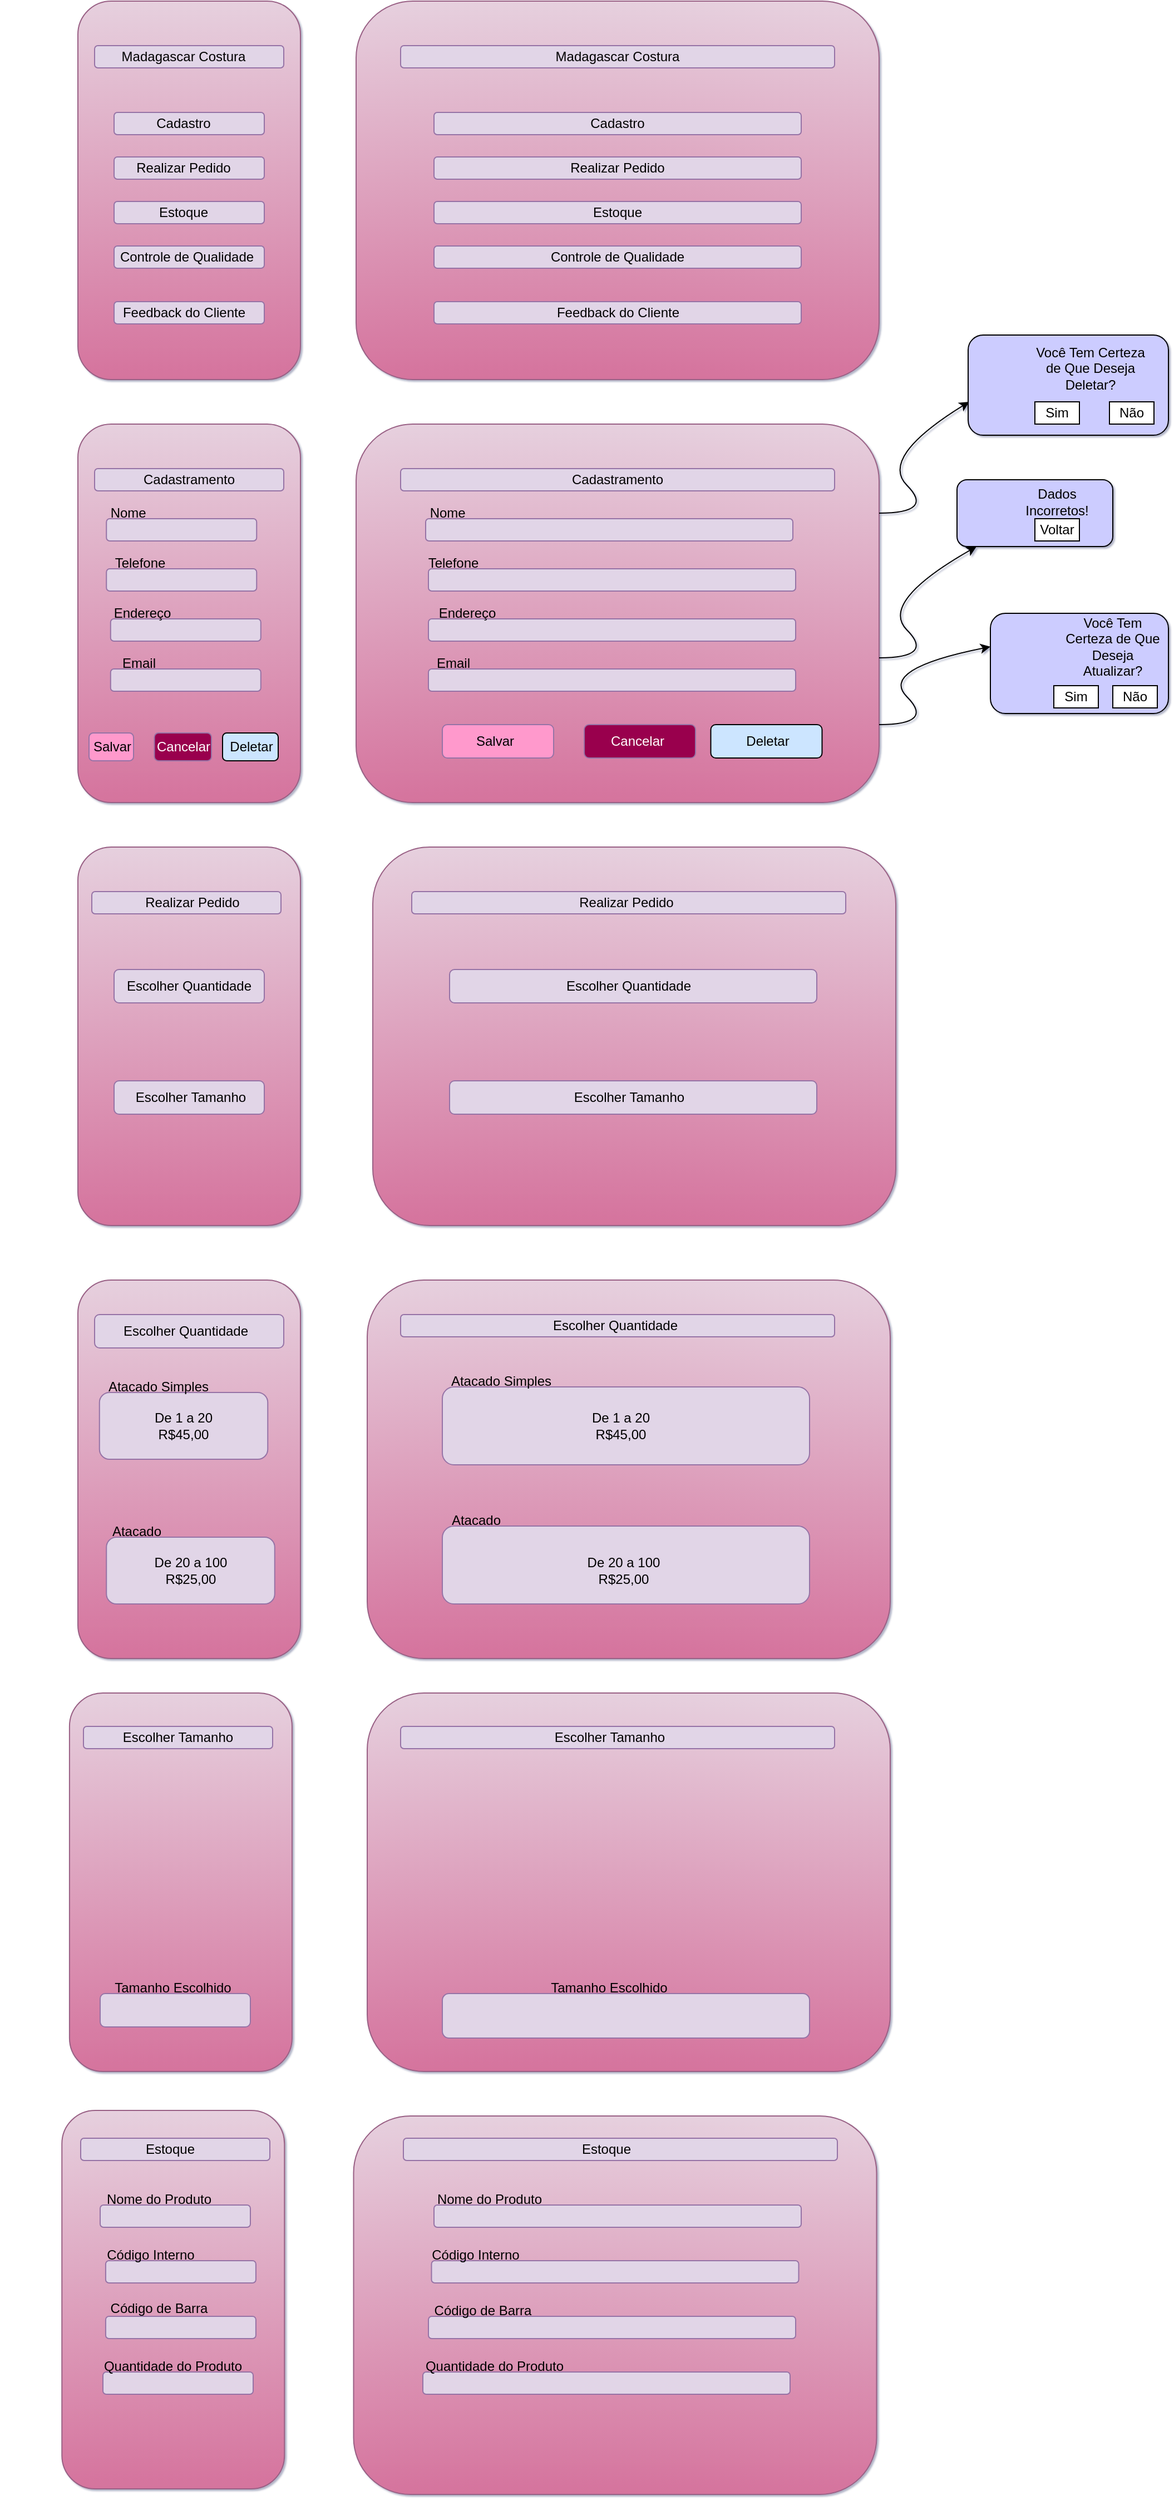 <mxfile version="24.4.13" type="device">
  <diagram name="Página-1" id="l_zszc8HatbYSyrAE0Dn">
    <mxGraphModel dx="1434" dy="782" grid="1" gridSize="10" guides="1" tooltips="1" connect="1" arrows="1" fold="1" page="1" pageScale="1" pageWidth="827" pageHeight="1169" background="none" math="0" shadow="1">
      <root>
        <mxCell id="0" />
        <mxCell id="1" parent="0" />
        <mxCell id="xjNri1klXUxe7PRWAN-7-1" value="" style="rounded=1;whiteSpace=wrap;html=1;fillColor=#e6d0de;gradientColor=#d5739d;strokeColor=#996185;" parent="1" vertex="1">
          <mxGeometry x="330" y="20" width="470" height="340" as="geometry" />
        </mxCell>
        <mxCell id="xjNri1klXUxe7PRWAN-7-2" value="" style="rounded=1;whiteSpace=wrap;html=1;fillColor=#e6d0de;gradientColor=#d5739d;strokeColor=#996185;" parent="1" vertex="1">
          <mxGeometry x="80" y="20" width="200" height="340" as="geometry" />
        </mxCell>
        <mxCell id="xjNri1klXUxe7PRWAN-7-3" value="" style="rounded=1;whiteSpace=wrap;html=1;fillColor=#e6d0de;gradientColor=#d5739d;strokeColor=#996185;" parent="1" vertex="1">
          <mxGeometry x="80" y="400" width="200" height="340" as="geometry" />
        </mxCell>
        <mxCell id="xjNri1klXUxe7PRWAN-7-4" value="" style="rounded=1;whiteSpace=wrap;html=1;fillColor=#e6d0de;gradientColor=#d5739d;strokeColor=#996185;" parent="1" vertex="1">
          <mxGeometry x="330" y="400" width="470" height="340" as="geometry" />
        </mxCell>
        <mxCell id="xjNri1klXUxe7PRWAN-7-5" value="" style="rounded=1;whiteSpace=wrap;html=1;fillColor=#e6d0de;gradientColor=#d5739d;strokeColor=#996185;" parent="1" vertex="1">
          <mxGeometry x="80" y="780" width="200" height="340" as="geometry" />
        </mxCell>
        <mxCell id="xjNri1klXUxe7PRWAN-7-6" value="" style="rounded=1;whiteSpace=wrap;html=1;fillColor=#e6d0de;gradientColor=#d5739d;strokeColor=#996185;" parent="1" vertex="1">
          <mxGeometry x="345" y="780" width="470" height="340" as="geometry" />
        </mxCell>
        <mxCell id="xjNri1klXUxe7PRWAN-7-7" value="" style="rounded=1;whiteSpace=wrap;html=1;fillColor=#e6d0de;gradientColor=#d5739d;strokeColor=#996185;" parent="1" vertex="1">
          <mxGeometry x="80" y="1169" width="200" height="340" as="geometry" />
        </mxCell>
        <mxCell id="xjNri1klXUxe7PRWAN-7-8" value="" style="rounded=1;whiteSpace=wrap;html=1;fillColor=#e6d0de;gradientColor=#d5739d;strokeColor=#996185;" parent="1" vertex="1">
          <mxGeometry x="340" y="1169" width="470" height="340" as="geometry" />
        </mxCell>
        <mxCell id="xjNri1klXUxe7PRWAN-7-19" value="" style="rounded=1;whiteSpace=wrap;html=1;fillColor=#e1d5e7;strokeColor=#9673a6;" parent="1" vertex="1">
          <mxGeometry x="95" y="60" width="170" height="20" as="geometry" />
        </mxCell>
        <mxCell id="xjNri1klXUxe7PRWAN-7-20" value="" style="rounded=1;whiteSpace=wrap;html=1;fillColor=#e1d5e7;strokeColor=#9673a6;" parent="1" vertex="1">
          <mxGeometry x="95" y="1200" width="170" height="30" as="geometry" />
        </mxCell>
        <mxCell id="xjNri1klXUxe7PRWAN-7-22" value="" style="rounded=1;whiteSpace=wrap;html=1;fillColor=#e1d5e7;strokeColor=#9673a6;" parent="1" vertex="1">
          <mxGeometry x="95" y="440" width="170" height="20" as="geometry" />
        </mxCell>
        <mxCell id="xjNri1klXUxe7PRWAN-7-23" value="" style="rounded=1;whiteSpace=wrap;html=1;fillColor=#e1d5e7;strokeColor=#9673a6;" parent="1" vertex="1">
          <mxGeometry x="370" y="60" width="390" height="20" as="geometry" />
        </mxCell>
        <mxCell id="xjNri1klXUxe7PRWAN-7-24" value="" style="rounded=1;whiteSpace=wrap;html=1;fillColor=#e1d5e7;strokeColor=#9673a6;" parent="1" vertex="1">
          <mxGeometry x="370" y="440" width="390" height="20" as="geometry" />
        </mxCell>
        <mxCell id="xjNri1klXUxe7PRWAN-7-25" value="" style="rounded=1;whiteSpace=wrap;html=1;fillColor=#e1d5e7;strokeColor=#9673a6;" parent="1" vertex="1">
          <mxGeometry x="380" y="820" width="390" height="20" as="geometry" />
        </mxCell>
        <mxCell id="xjNri1klXUxe7PRWAN-7-26" value="" style="rounded=1;whiteSpace=wrap;html=1;fillColor=#e1d5e7;strokeColor=#9673a6;" parent="1" vertex="1">
          <mxGeometry x="370" y="1200" width="390" height="20" as="geometry" />
        </mxCell>
        <mxCell id="xjNri1klXUxe7PRWAN-7-27" value="Madagascar Costura" style="text;html=1;align=center;verticalAlign=middle;whiteSpace=wrap;rounded=1;" parent="1" vertex="1">
          <mxGeometry x="95" y="55" width="160" height="30" as="geometry" />
        </mxCell>
        <mxCell id="xjNri1klXUxe7PRWAN-7-28" value="Madagascar Costura" style="text;html=1;align=center;verticalAlign=middle;whiteSpace=wrap;rounded=0;" parent="1" vertex="1">
          <mxGeometry x="485" y="55" width="160" height="30" as="geometry" />
        </mxCell>
        <mxCell id="xjNri1klXUxe7PRWAN-7-29" value="" style="rounded=1;whiteSpace=wrap;html=1;fillColor=#e1d5e7;strokeColor=#9673a6;" parent="1" vertex="1">
          <mxGeometry x="112.5" y="120" width="135" height="20" as="geometry" />
        </mxCell>
        <mxCell id="xjNri1klXUxe7PRWAN-7-30" value="" style="rounded=1;whiteSpace=wrap;html=1;fillColor=#e1d5e7;strokeColor=#9673a6;" parent="1" vertex="1">
          <mxGeometry x="112.5" y="160" width="135" height="20" as="geometry" />
        </mxCell>
        <mxCell id="xjNri1klXUxe7PRWAN-7-31" value="" style="rounded=1;whiteSpace=wrap;html=1;fillColor=#e1d5e7;strokeColor=#9673a6;" parent="1" vertex="1">
          <mxGeometry x="112.5" y="200" width="135" height="20" as="geometry" />
        </mxCell>
        <mxCell id="xjNri1klXUxe7PRWAN-7-32" value="" style="rounded=1;whiteSpace=wrap;html=1;fillColor=#e1d5e7;strokeColor=#9673a6;" parent="1" vertex="1">
          <mxGeometry x="112.5" y="240" width="135" height="20" as="geometry" />
        </mxCell>
        <mxCell id="xjNri1klXUxe7PRWAN-7-33" value="" style="rounded=1;whiteSpace=wrap;html=1;fillColor=#e1d5e7;strokeColor=#9673a6;" parent="1" vertex="1">
          <mxGeometry x="112.5" y="290" width="135" height="20" as="geometry" />
        </mxCell>
        <mxCell id="xjNri1klXUxe7PRWAN-7-34" value="" style="rounded=1;whiteSpace=wrap;html=1;fillColor=#e1d5e7;strokeColor=#9673a6;" parent="1" vertex="1">
          <mxGeometry x="400" y="120" width="330" height="20" as="geometry" />
        </mxCell>
        <mxCell id="xjNri1klXUxe7PRWAN-7-35" value="" style="rounded=1;whiteSpace=wrap;html=1;fillColor=#e1d5e7;strokeColor=#9673a6;" parent="1" vertex="1">
          <mxGeometry x="400" y="160" width="330" height="20" as="geometry" />
        </mxCell>
        <mxCell id="xjNri1klXUxe7PRWAN-7-36" value="" style="rounded=1;whiteSpace=wrap;html=1;fillColor=#e1d5e7;strokeColor=#9673a6;" parent="1" vertex="1">
          <mxGeometry x="400" y="200" width="330" height="20" as="geometry" />
        </mxCell>
        <mxCell id="xjNri1klXUxe7PRWAN-7-37" value="" style="rounded=1;whiteSpace=wrap;html=1;fillColor=#e1d5e7;strokeColor=#9673a6;" parent="1" vertex="1">
          <mxGeometry x="400" y="240" width="330" height="20" as="geometry" />
        </mxCell>
        <mxCell id="xjNri1klXUxe7PRWAN-7-38" value="" style="rounded=1;whiteSpace=wrap;html=1;fillColor=#e1d5e7;strokeColor=#9673a6;" parent="1" vertex="1">
          <mxGeometry x="400" y="290" width="330" height="20" as="geometry" />
        </mxCell>
        <mxCell id="xjNri1klXUxe7PRWAN-7-39" value="Cadastro" style="text;html=1;align=center;verticalAlign=middle;whiteSpace=wrap;rounded=0;" parent="1" vertex="1">
          <mxGeometry x="145" y="115" width="60" height="30" as="geometry" />
        </mxCell>
        <mxCell id="xjNri1klXUxe7PRWAN-7-40" value="Cadastro" style="text;html=1;align=center;verticalAlign=middle;whiteSpace=wrap;rounded=0;" parent="1" vertex="1">
          <mxGeometry x="535" y="115" width="60" height="30" as="geometry" />
        </mxCell>
        <mxCell id="xjNri1klXUxe7PRWAN-7-41" value="" style="rounded=1;whiteSpace=wrap;html=1;fillColor=#e1d5e7;strokeColor=#9673a6;" parent="1" vertex="1">
          <mxGeometry x="109.38" y="620" width="135" height="20" as="geometry" />
        </mxCell>
        <mxCell id="xjNri1klXUxe7PRWAN-7-42" value="" style="rounded=1;whiteSpace=wrap;html=1;fillColor=#e1d5e7;strokeColor=#9673a6;" parent="1" vertex="1">
          <mxGeometry x="109.38" y="575" width="135" height="20" as="geometry" />
        </mxCell>
        <mxCell id="xjNri1klXUxe7PRWAN-7-43" value="" style="rounded=1;whiteSpace=wrap;html=1;fillColor=#e1d5e7;strokeColor=#9673a6;" parent="1" vertex="1">
          <mxGeometry x="105.63" y="530" width="135" height="20" as="geometry" />
        </mxCell>
        <mxCell id="xjNri1klXUxe7PRWAN-7-44" value="" style="rounded=1;whiteSpace=wrap;html=1;fillColor=#e1d5e7;strokeColor=#9673a6;" parent="1" vertex="1">
          <mxGeometry x="105.63" y="485" width="135" height="20" as="geometry" />
        </mxCell>
        <mxCell id="xjNri1klXUxe7PRWAN-7-45" value="" style="rounded=1;whiteSpace=wrap;html=1;fillColor=#e1d5e7;strokeColor=#9673a6;" parent="1" vertex="1">
          <mxGeometry x="395" y="620" width="330" height="20" as="geometry" />
        </mxCell>
        <mxCell id="xjNri1klXUxe7PRWAN-7-46" value="" style="rounded=1;whiteSpace=wrap;html=1;fillColor=#e1d5e7;strokeColor=#9673a6;" parent="1" vertex="1">
          <mxGeometry x="395" y="575" width="330" height="20" as="geometry" />
        </mxCell>
        <mxCell id="xjNri1klXUxe7PRWAN-7-47" value="" style="rounded=1;whiteSpace=wrap;html=1;fillColor=#e1d5e7;strokeColor=#9673a6;" parent="1" vertex="1">
          <mxGeometry x="395" y="530" width="330" height="20" as="geometry" />
        </mxCell>
        <mxCell id="xjNri1klXUxe7PRWAN-7-48" value="" style="rounded=1;whiteSpace=wrap;html=1;fillColor=#e1d5e7;strokeColor=#9673a6;" parent="1" vertex="1">
          <mxGeometry x="392.5" y="485" width="330" height="20" as="geometry" />
        </mxCell>
        <mxCell id="xjNri1klXUxe7PRWAN-7-49" value="Realizar Pedido" style="text;html=1;align=center;verticalAlign=middle;whiteSpace=wrap;rounded=0;" parent="1" vertex="1">
          <mxGeometry x="125" y="155" width="100" height="30" as="geometry" />
        </mxCell>
        <mxCell id="xjNri1klXUxe7PRWAN-7-50" value="Realizar Pedido" style="text;html=1;align=center;verticalAlign=middle;whiteSpace=wrap;rounded=0;" parent="1" vertex="1">
          <mxGeometry x="515" y="155" width="100" height="30" as="geometry" />
        </mxCell>
        <mxCell id="xjNri1klXUxe7PRWAN-7-51" value="Estoque" style="text;html=1;align=center;verticalAlign=middle;whiteSpace=wrap;rounded=0;" parent="1" vertex="1">
          <mxGeometry x="145" y="195" width="60" height="30" as="geometry" />
        </mxCell>
        <mxCell id="xjNri1klXUxe7PRWAN-7-52" value="Estoque" style="text;html=1;align=center;verticalAlign=middle;whiteSpace=wrap;rounded=0;" parent="1" vertex="1">
          <mxGeometry x="535" y="195" width="60" height="30" as="geometry" />
        </mxCell>
        <mxCell id="xjNri1klXUxe7PRWAN-7-53" value="Controle de Qualidade" style="text;html=1;align=center;verticalAlign=middle;whiteSpace=wrap;rounded=0;" parent="1" vertex="1">
          <mxGeometry x="107.5" y="235" width="140" height="30" as="geometry" />
        </mxCell>
        <mxCell id="xjNri1klXUxe7PRWAN-7-54" value="Controle de Qualidade" style="text;html=1;align=center;verticalAlign=middle;whiteSpace=wrap;rounded=0;" parent="1" vertex="1">
          <mxGeometry x="495" y="235" width="140" height="30" as="geometry" />
        </mxCell>
        <mxCell id="xjNri1klXUxe7PRWAN-7-55" value="Feedback do Cliente" style="text;html=1;align=center;verticalAlign=middle;whiteSpace=wrap;rounded=0;" parent="1" vertex="1">
          <mxGeometry x="102.5" y="285" width="145" height="30" as="geometry" />
        </mxCell>
        <mxCell id="xjNri1klXUxe7PRWAN-7-56" value="Feedback do Cliente" style="text;html=1;align=center;verticalAlign=middle;whiteSpace=wrap;rounded=0;" parent="1" vertex="1">
          <mxGeometry x="492.5" y="285" width="145" height="30" as="geometry" />
        </mxCell>
        <mxCell id="xjNri1klXUxe7PRWAN-7-57" value="Cadastramento" style="text;html=1;align=center;verticalAlign=middle;whiteSpace=wrap;rounded=0;" parent="1" vertex="1">
          <mxGeometry x="150" y="435" width="60" height="30" as="geometry" />
        </mxCell>
        <mxCell id="xjNri1klXUxe7PRWAN-7-58" value="Cadastramento" style="text;html=1;align=center;verticalAlign=middle;whiteSpace=wrap;rounded=0;" parent="1" vertex="1">
          <mxGeometry x="535" y="435" width="60" height="30" as="geometry" />
        </mxCell>
        <mxCell id="xjNri1klXUxe7PRWAN-7-59" value="Nome&amp;nbsp;" style="text;html=1;align=center;verticalAlign=middle;whiteSpace=wrap;rounded=0;" parent="1" vertex="1">
          <mxGeometry x="10" y="460" width="234.38" height="40" as="geometry" />
        </mxCell>
        <mxCell id="xjNri1klXUxe7PRWAN-7-61" value="Telefone" style="text;html=1;align=center;verticalAlign=middle;whiteSpace=wrap;rounded=0;" parent="1" vertex="1">
          <mxGeometry x="105.63" y="510" width="60" height="30" as="geometry" />
        </mxCell>
        <mxCell id="xjNri1klXUxe7PRWAN-7-62" value="Telefone" style="text;html=1;align=center;verticalAlign=middle;whiteSpace=wrap;rounded=0;" parent="1" vertex="1">
          <mxGeometry x="380" y="510" width="75" height="30" as="geometry" />
        </mxCell>
        <mxCell id="xjNri1klXUxe7PRWAN-7-63" value="Endereço" style="text;html=1;align=center;verticalAlign=middle;whiteSpace=wrap;rounded=0;" parent="1" vertex="1">
          <mxGeometry x="107.5" y="550" width="60" height="40" as="geometry" />
        </mxCell>
        <mxCell id="xjNri1klXUxe7PRWAN-7-64" value="Endereço" style="text;html=1;align=center;verticalAlign=middle;whiteSpace=wrap;rounded=0;" parent="1" vertex="1">
          <mxGeometry x="400" y="555" width="60" height="30" as="geometry" />
        </mxCell>
        <mxCell id="xjNri1klXUxe7PRWAN-7-66" value="Email" style="text;html=1;align=center;verticalAlign=middle;whiteSpace=wrap;rounded=0;" parent="1" vertex="1">
          <mxGeometry x="105" y="600" width="60" height="30" as="geometry" />
        </mxCell>
        <mxCell id="xjNri1klXUxe7PRWAN-7-67" value="Email" style="text;html=1;align=center;verticalAlign=middle;whiteSpace=wrap;rounded=0;" parent="1" vertex="1">
          <mxGeometry x="380" y="600" width="75" height="30" as="geometry" />
        </mxCell>
        <mxCell id="xjNri1klXUxe7PRWAN-7-68" value="" style="rounded=1;whiteSpace=wrap;html=1;fillColor=#e1d5e7;strokeColor=#9673a6;" parent="1" vertex="1">
          <mxGeometry x="112.5" y="890" width="135" height="30" as="geometry" />
        </mxCell>
        <mxCell id="xjNri1klXUxe7PRWAN-7-72" value="Realizar Pedido" style="text;html=1;align=center;verticalAlign=middle;whiteSpace=wrap;rounded=0;" parent="1" vertex="1">
          <mxGeometry x="517.5" y="815" width="110" height="30" as="geometry" />
        </mxCell>
        <mxCell id="xjNri1klXUxe7PRWAN-7-75" value="" style="rounded=1;whiteSpace=wrap;html=1;fillColor=#e1d5e7;strokeColor=#9673a6;" parent="1" vertex="1">
          <mxGeometry x="414" y="890" width="330" height="30" as="geometry" />
        </mxCell>
        <mxCell id="xjNri1klXUxe7PRWAN-7-77" value="Escolher Quantidade" style="text;html=1;align=center;verticalAlign=middle;whiteSpace=wrap;rounded=0;" parent="1" vertex="1">
          <mxGeometry x="455" y="890" width="240" height="30" as="geometry" />
        </mxCell>
        <mxCell id="xjNri1klXUxe7PRWAN-7-89" value="" style="rounded=1;whiteSpace=wrap;html=1;fillColor=#e1d5e7;strokeColor=#9673a6;" parent="1" vertex="1">
          <mxGeometry x="414" y="990" width="330" height="30" as="geometry" />
        </mxCell>
        <mxCell id="xjNri1klXUxe7PRWAN-7-92" value="Escolher Tamanho" style="text;html=1;align=center;verticalAlign=middle;whiteSpace=wrap;rounded=0;" parent="1" vertex="1">
          <mxGeometry x="497.51" y="990" width="155" height="30" as="geometry" />
        </mxCell>
        <mxCell id="xjNri1klXUxe7PRWAN-7-95" value="" style="rounded=1;whiteSpace=wrap;html=1;fillColor=#e1d5e7;strokeColor=#9673a6;" parent="1" vertex="1">
          <mxGeometry x="112.5" y="990" width="135" height="30" as="geometry" />
        </mxCell>
        <mxCell id="xjNri1klXUxe7PRWAN-7-98" value="Escolher Quantidade" style="text;html=1;align=center;verticalAlign=middle;whiteSpace=wrap;rounded=0;" parent="1" vertex="1">
          <mxGeometry x="60" y="890" width="240" height="30" as="geometry" />
        </mxCell>
        <mxCell id="xjNri1klXUxe7PRWAN-7-99" value="Escolher Tamanho" style="text;html=1;align=center;verticalAlign=middle;whiteSpace=wrap;rounded=0;" parent="1" vertex="1">
          <mxGeometry x="103.76" y="990" width="155" height="30" as="geometry" />
        </mxCell>
        <mxCell id="Hsspup0y17V4EWOW-311-7" value="" style="rounded=1;whiteSpace=wrap;html=1;fillColor=#e1d5e7;strokeColor=#9673a6;" parent="1" vertex="1">
          <mxGeometry x="99.38" y="1270" width="151.25" height="60" as="geometry" />
        </mxCell>
        <mxCell id="jxY70ayWJjnaJX3V_QoL-1" value="Escolher Quantidade" style="text;html=1;align=center;verticalAlign=middle;whiteSpace=wrap;rounded=0;" parent="1" vertex="1">
          <mxGeometry x="98.13" y="1200" width="157.5" height="30" as="geometry" />
        </mxCell>
        <mxCell id="jxY70ayWJjnaJX3V_QoL-2" value="Escolher Quantidade" style="text;html=1;align=center;verticalAlign=middle;whiteSpace=wrap;rounded=0;" parent="1" vertex="1">
          <mxGeometry x="484" y="1195" width="157.5" height="30" as="geometry" />
        </mxCell>
        <mxCell id="jxY70ayWJjnaJX3V_QoL-3" value="" style="rounded=1;whiteSpace=wrap;html=1;fillColor=#e1d5e7;strokeColor=#9673a6;" parent="1" vertex="1">
          <mxGeometry x="105.63" y="1400" width="151.25" height="60" as="geometry" />
        </mxCell>
        <mxCell id="jxY70ayWJjnaJX3V_QoL-4" value="Atacado Simples" style="text;html=1;align=center;verticalAlign=middle;whiteSpace=wrap;rounded=0;" parent="1" vertex="1">
          <mxGeometry x="95" y="1250" width="115" height="30" as="geometry" />
        </mxCell>
        <mxCell id="jxY70ayWJjnaJX3V_QoL-5" value="Atacado" style="text;html=1;align=center;verticalAlign=middle;whiteSpace=wrap;rounded=0;" parent="1" vertex="1">
          <mxGeometry x="102.5" y="1380" width="60" height="30" as="geometry" />
        </mxCell>
        <mxCell id="jxY70ayWJjnaJX3V_QoL-6" value="" style="rounded=1;whiteSpace=wrap;html=1;fillColor=#e1d5e7;strokeColor=#9673a6;" parent="1" vertex="1">
          <mxGeometry x="407.5" y="1265" width="330" height="70" as="geometry" />
        </mxCell>
        <mxCell id="jxY70ayWJjnaJX3V_QoL-9" value="De 1 a 20&lt;div&gt;R$45,00&lt;/div&gt;" style="text;html=1;align=center;verticalAlign=middle;whiteSpace=wrap;rounded=0;" parent="1" vertex="1">
          <mxGeometry x="145.01" y="1280" width="60" height="40" as="geometry" />
        </mxCell>
        <mxCell id="jxY70ayWJjnaJX3V_QoL-11" value="De 20 a 100&lt;div&gt;R$2&lt;span style=&quot;color: rgba(0, 0, 0, 0); font-family: monospace; font-size: 0px; text-align: start; text-wrap: nowrap; background-color: initial;&quot;&gt;%3CmxGraphModel%3E%3Croot%3E%3CmxCell%20id%3D%220%22%2F%3E%3CmxCell%20id%3D%221%22%20parent%3D%220%22%2F%3E%3CmxCell%20id%3D%222%22%20value%3D%22De%201%20a%2020%26lt%3Bdiv%26gt%3BR%2445%2C00%26lt%3B%2Fdiv%26gt%3B%22%20style%3D%22text%3Bhtml%3D1%3Balign%3Dcenter%3BverticalAlign%3Dmiddle%3BwhiteSpace%3Dwrap%3Brounded%3D0%3B%22%20vertex%3D%221%22%20parent%3D%221%22%3E%3CmxGeometry%20x%3D%22146.25%22%20y%3D%222400%22%20width%3D%2260%22%20height%3D%2240%22%20as%3D%22geometry%22%2F%3E%3C%2FmxCell%3E%3C%2Froot%3E%3C%2FmxGraphModel%3E&lt;/span&gt;&lt;span style=&quot;color: rgba(0, 0, 0, 0); font-family: monospace; font-size: 0px; text-align: start; text-wrap: nowrap; background-color: initial;&quot;&gt;%3CmxGraphModel%3E%3Croot%3E%3CmxCell%20id%3D%220%22%2F%3E%3CmxCell%20id%3D%221%22%20parent%3D%220%22%2F%3E%3CmxCell%20id%3D%222%22%20value%3D%22De%201%20a%2020%26lt%3Bdiv%26gt%3BR%2445%2C00%26lt%3B%2Fdiv%26gt%3B%22%20style%3D%22text%3Bhtml%3D1%3Balign%3Dcenter%3BverticalAlign%3Dmiddle%3BwhiteSpace%3Dwrap%3Brounded%3D0%3B%22%20vertex%3D%221%22%20parent%3D%221%22%3E%3CmxGeometry%20x%3D%22146.25%22%20y%3D%222400%22%20width%3D%2260%22%20height%3D%2240%22%20as%3D%22geometry%22%2F%3E%3C%2FmxCell%3E%3C%2Froot%3E%3C%2FmxGraphModel%3E&lt;/span&gt;&lt;span style=&quot;background-color: initial;&quot;&gt;5,00&lt;/span&gt;&lt;span style=&quot;color: rgba(0, 0, 0, 0); font-family: monospace; font-size: 0px; text-align: start; text-wrap: nowrap; background-color: initial;&quot;&gt;%3CmxGraphModel%3E%3Croot%3E%3CmxCell%20id%3D%220%22%2F%3E%3CmxCell%20id%3D%221%22%20parent%3D%220%22%2F%3E%3CmxCell%20id%3D%222%22%20value%3D%22De%201%20a%2020%26lt%3Bdiv%26gt%3BR%2445%2C00%26lt%3B%2Fdiv%26gt%3B%22%20style%3D%22text%3Bhtml%3D1%3Balign%3Dcenter%3BverticalAlign%3Dmiddle%3BwhiteSpace%3Dwrap%3Brounded%3D0%3B%22%20vertex%3D%221%22%20parent%3D%221%22%3E%3CmxGeometry%20x%3D%22146.25%22%20y%3D%222400%22%20width%3D%2260%22%20height%3D%2240%22%20as%3D%22geometry%22%2F%3E%3C%2FmxCell%3E%3C%2Froot%3E%3C%2FmxGraphModel%3E&lt;/span&gt;&lt;/div&gt;" style="text;html=1;align=center;verticalAlign=middle;whiteSpace=wrap;rounded=0;" parent="1" vertex="1">
          <mxGeometry x="138.76" y="1410" width="85" height="40" as="geometry" />
        </mxCell>
        <mxCell id="jxY70ayWJjnaJX3V_QoL-15" value="" style="rounded=1;whiteSpace=wrap;html=1;fillColor=#e1d5e7;strokeColor=#9673a6;" parent="1" vertex="1">
          <mxGeometry x="407.5" y="1390" width="330" height="70" as="geometry" />
        </mxCell>
        <mxCell id="jxY70ayWJjnaJX3V_QoL-17" value="Atacado" style="text;html=1;align=center;verticalAlign=middle;whiteSpace=wrap;rounded=0;" parent="1" vertex="1">
          <mxGeometry x="407.5" y="1370" width="60" height="30" as="geometry" />
        </mxCell>
        <mxCell id="jxY70ayWJjnaJX3V_QoL-18" value="De 1 a 20&lt;div&gt;R$45,00&lt;/div&gt;" style="text;html=1;align=center;verticalAlign=middle;whiteSpace=wrap;rounded=0;" parent="1" vertex="1">
          <mxGeometry x="537.5" y="1280" width="60" height="40" as="geometry" />
        </mxCell>
        <mxCell id="jxY70ayWJjnaJX3V_QoL-19" value="De 20 a 100&lt;div&gt;R$2&lt;span style=&quot;color: rgba(0, 0, 0, 0); font-family: monospace; font-size: 0px; text-align: start; text-wrap: nowrap; background-color: initial;&quot;&gt;%3CmxGraphModel%3E%3Croot%3E%3CmxCell%20id%3D%220%22%2F%3E%3CmxCell%20id%3D%221%22%20parent%3D%220%22%2F%3E%3CmxCell%20id%3D%222%22%20value%3D%22De%201%20a%2020%26lt%3Bdiv%26gt%3BR%2445%2C00%26lt%3B%2Fdiv%26gt%3B%22%20style%3D%22text%3Bhtml%3D1%3Balign%3Dcenter%3BverticalAlign%3Dmiddle%3BwhiteSpace%3Dwrap%3Brounded%3D0%3B%22%20vertex%3D%221%22%20parent%3D%221%22%3E%3CmxGeometry%20x%3D%22146.25%22%20y%3D%222400%22%20width%3D%2260%22%20height%3D%2240%22%20as%3D%22geometry%22%2F%3E%3C%2FmxCell%3E%3C%2Froot%3E%3C%2FmxGraphModel%3E&lt;/span&gt;&lt;span style=&quot;color: rgba(0, 0, 0, 0); font-family: monospace; font-size: 0px; text-align: start; text-wrap: nowrap; background-color: initial;&quot;&gt;%3CmxGraphModel%3E%3Croot%3E%3CmxCell%20id%3D%220%22%2F%3E%3CmxCell%20id%3D%221%22%20parent%3D%220%22%2F%3E%3CmxCell%20id%3D%222%22%20value%3D%22De%201%20a%2020%26lt%3Bdiv%26gt%3BR%2445%2C00%26lt%3B%2Fdiv%26gt%3B%22%20style%3D%22text%3Bhtml%3D1%3Balign%3Dcenter%3BverticalAlign%3Dmiddle%3BwhiteSpace%3Dwrap%3Brounded%3D0%3B%22%20vertex%3D%221%22%20parent%3D%221%22%3E%3CmxGeometry%20x%3D%22146.25%22%20y%3D%222400%22%20width%3D%2260%22%20height%3D%2240%22%20as%3D%22geometry%22%2F%3E%3C%2FmxCell%3E%3C%2Froot%3E%3C%2FmxGraphModel%3E&lt;/span&gt;&lt;span style=&quot;background-color: initial;&quot;&gt;5,00&lt;/span&gt;&lt;span style=&quot;color: rgba(0, 0, 0, 0); font-family: monospace; font-size: 0px; text-align: start; text-wrap: nowrap; background-color: initial;&quot;&gt;%3CmxGraphModel%3E%3Croot%3E%3CmxCell%20id%3D%220%22%2F%3E%3CmxCell%20id%3D%221%22%20parent%3D%220%22%2F%3E%3CmxCell%20id%3D%222%22%20value%3D%22De%201%20a%2020%26lt%3Bdiv%26gt%3BR%2445%2C00%26lt%3B%2Fdiv%26gt%3B%22%20style%3D%22text%3Bhtml%3D1%3Balign%3Dcenter%3BverticalAlign%3Dmiddle%3BwhiteSpace%3Dwrap%3Brounded%3D0%3B%22%20vertex%3D%221%22%20parent%3D%221%22%3E%3CmxGeometry%20x%3D%22146.25%22%20y%3D%222400%22%20width%3D%2260%22%20height%3D%2240%22%20as%3D%22geometry%22%2F%3E%3C%2FmxCell%3E%3C%2Froot%3E%3C%2FmxGraphModel%3E&lt;/span&gt;&lt;/div&gt;" style="text;html=1;align=center;verticalAlign=middle;whiteSpace=wrap;rounded=0;" parent="1" vertex="1">
          <mxGeometry x="527.5" y="1410" width="85" height="40" as="geometry" />
        </mxCell>
        <mxCell id="jxY70ayWJjnaJX3V_QoL-20" value="" style="rounded=1;whiteSpace=wrap;html=1;fillColor=#e6d0de;gradientColor=#d5739d;strokeColor=#996185;" parent="1" vertex="1">
          <mxGeometry x="72.45" y="1540" width="200" height="340" as="geometry" />
        </mxCell>
        <mxCell id="jxY70ayWJjnaJX3V_QoL-21" value="" style="rounded=1;whiteSpace=wrap;html=1;fillColor=#e6d0de;gradientColor=#d5739d;strokeColor=#996185;" parent="1" vertex="1">
          <mxGeometry x="340" y="1540" width="470" height="340" as="geometry" />
        </mxCell>
        <mxCell id="jxY70ayWJjnaJX3V_QoL-22" value="" style="rounded=1;whiteSpace=wrap;html=1;fillColor=#e1d5e7;strokeColor=#9673a6;" parent="1" vertex="1">
          <mxGeometry x="370" y="1570" width="390" height="20" as="geometry" />
        </mxCell>
        <mxCell id="jxY70ayWJjnaJX3V_QoL-24" value="" style="rounded=1;whiteSpace=wrap;html=1;fillColor=#e1d5e7;strokeColor=#9673a6;" parent="1" vertex="1">
          <mxGeometry x="85" y="1570" width="170" height="20" as="geometry" />
        </mxCell>
        <mxCell id="jxY70ayWJjnaJX3V_QoL-29" value="Escolher Tamanho" style="text;html=1;align=center;verticalAlign=middle;whiteSpace=wrap;rounded=0;" parent="1" vertex="1">
          <mxGeometry x="105" y="1565" width="130" height="30" as="geometry" />
        </mxCell>
        <mxCell id="jxY70ayWJjnaJX3V_QoL-30" value="Escolher Tamanho" style="text;html=1;align=center;verticalAlign=middle;whiteSpace=wrap;rounded=0;" parent="1" vertex="1">
          <mxGeometry x="492.5" y="1565" width="130" height="30" as="geometry" />
        </mxCell>
        <mxCell id="jxY70ayWJjnaJX3V_QoL-31" value="" style="rounded=1;whiteSpace=wrap;html=1;fillColor=#e1d5e7;strokeColor=#9673a6;" parent="1" vertex="1">
          <mxGeometry x="100" y="1810" width="135" height="30" as="geometry" />
        </mxCell>
        <mxCell id="jxY70ayWJjnaJX3V_QoL-32" value="" style="rounded=1;whiteSpace=wrap;html=1;fillColor=#e1d5e7;strokeColor=#9673a6;" parent="1" vertex="1">
          <mxGeometry x="407.5" y="1810" width="330" height="40" as="geometry" />
        </mxCell>
        <mxCell id="jxY70ayWJjnaJX3V_QoL-34" value="Nome&amp;nbsp;" style="text;html=1;align=center;verticalAlign=middle;whiteSpace=wrap;rounded=0;" parent="1" vertex="1">
          <mxGeometry x="300" y="465" width="227.5" height="30" as="geometry" />
        </mxCell>
        <mxCell id="jxY70ayWJjnaJX3V_QoL-39" value="Atacado Simples" style="text;html=1;align=center;verticalAlign=middle;whiteSpace=wrap;rounded=0;" parent="1" vertex="1">
          <mxGeometry x="402.5" y="1240" width="115" height="40" as="geometry" />
        </mxCell>
        <mxCell id="jxY70ayWJjnaJX3V_QoL-40" value="Tamanho Escolhido" style="text;html=1;align=center;verticalAlign=middle;whiteSpace=wrap;rounded=0;" parent="1" vertex="1">
          <mxGeometry x="74.38" y="1790" width="182.5" height="30" as="geometry" />
        </mxCell>
        <mxCell id="jxY70ayWJjnaJX3V_QoL-41" value="Tamanho Escolhido" style="text;html=1;align=center;verticalAlign=middle;whiteSpace=wrap;rounded=0;" parent="1" vertex="1">
          <mxGeometry x="466.24" y="1790" width="182.5" height="30" as="geometry" />
        </mxCell>
        <mxCell id="jxY70ayWJjnaJX3V_QoL-42" value="" style="shape=image;verticalLabelPosition=bottom;labelBackgroundColor=default;verticalAlign=top;aspect=fixed;imageAspect=0;image=https://i.pinimg.com/736x/e4/7c/d9/e47cd9bd39bd21a233b2aabe55b942eb.jpg;" parent="1" vertex="1">
          <mxGeometry x="408.63" y="1612.13" width="317.75" height="177.87" as="geometry" />
        </mxCell>
        <mxCell id="jxY70ayWJjnaJX3V_QoL-43" value="" style="shape=image;verticalLabelPosition=bottom;labelBackgroundColor=default;verticalAlign=top;aspect=fixed;imageAspect=0;image=https://i.pinimg.com/736x/e4/7c/d9/e47cd9bd39bd21a233b2aabe55b942eb.jpg;" parent="1" vertex="1">
          <mxGeometry x="80" y="1640" width="184.9" height="103.5" as="geometry" />
        </mxCell>
        <mxCell id="jxY70ayWJjnaJX3V_QoL-44" value="" style="rounded=1;whiteSpace=wrap;html=1;fillColor=#e6d0de;gradientColor=#d5739d;strokeColor=#996185;" parent="1" vertex="1">
          <mxGeometry x="65.63" y="1915" width="200" height="340" as="geometry" />
        </mxCell>
        <mxCell id="jxY70ayWJjnaJX3V_QoL-45" value="" style="rounded=1;whiteSpace=wrap;html=1;fillColor=#e6d0de;gradientColor=#d5739d;strokeColor=#996185;" parent="1" vertex="1">
          <mxGeometry x="327.75" y="1920" width="470" height="340" as="geometry" />
        </mxCell>
        <mxCell id="jxY70ayWJjnaJX3V_QoL-46" value="" style="rounded=1;whiteSpace=wrap;html=1;fillColor=#e1d5e7;strokeColor=#9673a6;" parent="1" vertex="1">
          <mxGeometry x="372.5" y="1940" width="390" height="20" as="geometry" />
        </mxCell>
        <mxCell id="jxY70ayWJjnaJX3V_QoL-47" value="" style="rounded=1;whiteSpace=wrap;html=1;fillColor=#e1d5e7;strokeColor=#9673a6;" parent="1" vertex="1">
          <mxGeometry x="92.5" y="820" width="170" height="20" as="geometry" />
        </mxCell>
        <mxCell id="jxY70ayWJjnaJX3V_QoL-48" value="" style="rounded=1;whiteSpace=wrap;html=1;fillColor=#e1d5e7;strokeColor=#9673a6;" parent="1" vertex="1">
          <mxGeometry x="82.5" y="1940" width="170" height="20" as="geometry" />
        </mxCell>
        <mxCell id="jxY70ayWJjnaJX3V_QoL-50" value="Realizar Pedido" style="text;html=1;align=center;verticalAlign=middle;whiteSpace=wrap;rounded=0;" parent="1" vertex="1">
          <mxGeometry x="127.5" y="815" width="110" height="30" as="geometry" />
        </mxCell>
        <mxCell id="jxY70ayWJjnaJX3V_QoL-51" value="Estoque" style="text;html=1;align=center;verticalAlign=middle;whiteSpace=wrap;rounded=0;" parent="1" vertex="1">
          <mxGeometry x="132.5" y="1935" width="60" height="30" as="geometry" />
        </mxCell>
        <mxCell id="jxY70ayWJjnaJX3V_QoL-52" value="Estoque" style="text;html=1;align=center;verticalAlign=middle;whiteSpace=wrap;rounded=0;" parent="1" vertex="1">
          <mxGeometry x="525" y="1935" width="60" height="30" as="geometry" />
        </mxCell>
        <mxCell id="jxY70ayWJjnaJX3V_QoL-53" value="" style="rounded=1;whiteSpace=wrap;html=1;fillColor=#e1d5e7;strokeColor=#9673a6;" parent="1" vertex="1">
          <mxGeometry x="400" y="2000" width="330" height="20" as="geometry" />
        </mxCell>
        <mxCell id="jxY70ayWJjnaJX3V_QoL-54" value="" style="rounded=1;whiteSpace=wrap;html=1;fillColor=#e1d5e7;strokeColor=#9673a6;" parent="1" vertex="1">
          <mxGeometry x="100" y="2000" width="135" height="20" as="geometry" />
        </mxCell>
        <mxCell id="jxY70ayWJjnaJX3V_QoL-55" value="" style="rounded=1;whiteSpace=wrap;html=1;fillColor=#e1d5e7;strokeColor=#9673a6;" parent="1" vertex="1">
          <mxGeometry x="397.75" y="2050" width="330" height="20" as="geometry" />
        </mxCell>
        <mxCell id="jxY70ayWJjnaJX3V_QoL-56" value="" style="rounded=1;whiteSpace=wrap;html=1;fillColor=#e1d5e7;strokeColor=#9673a6;" parent="1" vertex="1">
          <mxGeometry x="104.95" y="2050" width="135" height="20" as="geometry" />
        </mxCell>
        <mxCell id="jxY70ayWJjnaJX3V_QoL-57" value="" style="rounded=1;whiteSpace=wrap;html=1;fillColor=#e1d5e7;strokeColor=#9673a6;" parent="1" vertex="1">
          <mxGeometry x="395" y="2100" width="330" height="20" as="geometry" />
        </mxCell>
        <mxCell id="jxY70ayWJjnaJX3V_QoL-58" value="" style="rounded=1;whiteSpace=wrap;html=1;fillColor=#e1d5e7;strokeColor=#9673a6;" parent="1" vertex="1">
          <mxGeometry x="104.95" y="2100" width="135" height="20" as="geometry" />
        </mxCell>
        <mxCell id="ceiQPu-cOtw-mdQ3C8K4-1" value="Nome do Produto" style="text;html=1;align=center;verticalAlign=middle;whiteSpace=wrap;rounded=0;" vertex="1" parent="1">
          <mxGeometry x="87.5" y="1975" width="130" height="40" as="geometry" />
        </mxCell>
        <mxCell id="ceiQPu-cOtw-mdQ3C8K4-2" value="Código Interno" style="text;html=1;align=center;verticalAlign=middle;whiteSpace=wrap;rounded=0;" vertex="1" parent="1">
          <mxGeometry x="82.5" y="2030" width="124.99" height="30" as="geometry" />
        </mxCell>
        <mxCell id="ceiQPu-cOtw-mdQ3C8K4-3" value="Código de Barra" style="text;html=1;align=center;verticalAlign=middle;whiteSpace=wrap;rounded=0;" vertex="1" parent="1">
          <mxGeometry x="87.5" y="2075" width="130" height="35" as="geometry" />
        </mxCell>
        <mxCell id="ceiQPu-cOtw-mdQ3C8K4-4" value="Nome do Produto" style="text;html=1;align=center;verticalAlign=middle;whiteSpace=wrap;rounded=0;" vertex="1" parent="1">
          <mxGeometry x="385" y="1980" width="130" height="30" as="geometry" />
        </mxCell>
        <mxCell id="ceiQPu-cOtw-mdQ3C8K4-5" value="Código Interno" style="text;html=1;align=center;verticalAlign=middle;whiteSpace=wrap;rounded=0;" vertex="1" parent="1">
          <mxGeometry x="366.25" y="2030" width="142.5" height="30" as="geometry" />
        </mxCell>
        <mxCell id="ceiQPu-cOtw-mdQ3C8K4-6" value="Código de Barra" style="text;html=1;align=center;verticalAlign=middle;whiteSpace=wrap;rounded=0;" vertex="1" parent="1">
          <mxGeometry x="378.75" y="2080" width="130" height="30" as="geometry" />
        </mxCell>
        <mxCell id="ceiQPu-cOtw-mdQ3C8K4-20" value="" style="rounded=1;whiteSpace=wrap;html=1;fillColor=#FF99CC;strokeColor=#9673a6;" vertex="1" parent="1">
          <mxGeometry x="90.01" y="677.5" width="39.99" height="25" as="geometry" />
        </mxCell>
        <mxCell id="ceiQPu-cOtw-mdQ3C8K4-21" value="" style="rounded=1;whiteSpace=wrap;html=1;fillColor=#99004D;strokeColor=#9673a6;" vertex="1" parent="1">
          <mxGeometry x="148.75" y="677.5" width="51.25" height="25" as="geometry" />
        </mxCell>
        <mxCell id="ceiQPu-cOtw-mdQ3C8K4-22" value="Salvar" style="text;html=1;align=center;verticalAlign=middle;whiteSpace=wrap;rounded=0;" vertex="1" parent="1">
          <mxGeometry x="80.63" y="675" width="60" height="30" as="geometry" />
        </mxCell>
        <mxCell id="ceiQPu-cOtw-mdQ3C8K4-23" value="&lt;font color=&quot;#ffffff&quot;&gt;Cancelar&lt;/font&gt;" style="text;html=1;align=center;verticalAlign=middle;whiteSpace=wrap;rounded=0;" vertex="1" parent="1">
          <mxGeometry x="145.0" y="675" width="60" height="30" as="geometry" />
        </mxCell>
        <mxCell id="ceiQPu-cOtw-mdQ3C8K4-25" value="" style="rounded=1;whiteSpace=wrap;html=1;fillColor=#FF99CC;strokeColor=#9673a6;" vertex="1" parent="1">
          <mxGeometry x="407.5" y="670" width="100" height="30" as="geometry" />
        </mxCell>
        <mxCell id="ceiQPu-cOtw-mdQ3C8K4-26" value="" style="rounded=1;whiteSpace=wrap;html=1;fillColor=#99004D;strokeColor=#9673a6;" vertex="1" parent="1">
          <mxGeometry x="535" y="670" width="100" height="30" as="geometry" />
        </mxCell>
        <mxCell id="ceiQPu-cOtw-mdQ3C8K4-27" value="Salvar" style="text;html=1;align=center;verticalAlign=middle;whiteSpace=wrap;rounded=0;" vertex="1" parent="1">
          <mxGeometry x="425" y="670" width="60" height="30" as="geometry" />
        </mxCell>
        <mxCell id="ceiQPu-cOtw-mdQ3C8K4-28" value="&lt;font color=&quot;#ffffff&quot;&gt;Cancelar&lt;/font&gt;" style="text;html=1;align=center;verticalAlign=middle;whiteSpace=wrap;rounded=0;" vertex="1" parent="1">
          <mxGeometry x="552.5" y="670" width="60" height="30" as="geometry" />
        </mxCell>
        <mxCell id="ceiQPu-cOtw-mdQ3C8K4-29" value="" style="rounded=1;whiteSpace=wrap;html=1;fillColor=#e1d5e7;strokeColor=#9673a6;" vertex="1" parent="1">
          <mxGeometry x="390" y="2150" width="330" height="20" as="geometry" />
        </mxCell>
        <mxCell id="ceiQPu-cOtw-mdQ3C8K4-30" value="Quantidade do Produto" style="text;html=1;align=center;verticalAlign=middle;whiteSpace=wrap;rounded=0;" vertex="1" parent="1">
          <mxGeometry x="378.75" y="2130" width="151.25" height="30" as="geometry" />
        </mxCell>
        <mxCell id="ceiQPu-cOtw-mdQ3C8K4-33" value="" style="rounded=1;whiteSpace=wrap;html=1;fillColor=#e1d5e7;strokeColor=#9673a6;" vertex="1" parent="1">
          <mxGeometry x="102.5" y="2150" width="135" height="20" as="geometry" />
        </mxCell>
        <mxCell id="ceiQPu-cOtw-mdQ3C8K4-35" value="Quantidade do Produto" style="text;html=1;align=center;verticalAlign=middle;whiteSpace=wrap;rounded=0;" vertex="1" parent="1">
          <mxGeometry x="90.01" y="2130" width="151.25" height="30" as="geometry" />
        </mxCell>
        <mxCell id="ceiQPu-cOtw-mdQ3C8K4-53" value="" style="curved=1;endArrow=classic;html=1;rounded=0;" edge="1" parent="1" target="ceiQPu-cOtw-mdQ3C8K4-54">
          <mxGeometry width="50" height="50" relative="1" as="geometry">
            <mxPoint x="800" y="610" as="sourcePoint" />
            <mxPoint x="850" y="560" as="targetPoint" />
            <Array as="points">
              <mxPoint x="850" y="610" />
              <mxPoint x="800" y="560" />
            </Array>
          </mxGeometry>
        </mxCell>
        <mxCell id="ceiQPu-cOtw-mdQ3C8K4-54" value="" style="rounded=1;whiteSpace=wrap;html=1;fillColor=#CCCCFF;" vertex="1" parent="1">
          <mxGeometry x="870" y="450" width="140" height="60" as="geometry" />
        </mxCell>
        <mxCell id="ceiQPu-cOtw-mdQ3C8K4-55" value="Dados Incorretos!" style="text;html=1;align=center;verticalAlign=middle;whiteSpace=wrap;rounded=0;" vertex="1" parent="1">
          <mxGeometry x="930" y="455" width="60" height="30" as="geometry" />
        </mxCell>
        <mxCell id="ceiQPu-cOtw-mdQ3C8K4-56" value="" style="rounded=0;whiteSpace=wrap;html=1;" vertex="1" parent="1">
          <mxGeometry x="940" y="485" width="40" height="20" as="geometry" />
        </mxCell>
        <mxCell id="ceiQPu-cOtw-mdQ3C8K4-57" value="Voltar" style="text;html=1;align=center;verticalAlign=middle;whiteSpace=wrap;rounded=0;" vertex="1" parent="1">
          <mxGeometry x="930" y="480" width="60" height="30" as="geometry" />
        </mxCell>
        <mxCell id="ceiQPu-cOtw-mdQ3C8K4-58" value="" style="curved=1;endArrow=classic;html=1;rounded=0;" edge="1" parent="1">
          <mxGeometry width="50" height="50" relative="1" as="geometry">
            <mxPoint x="800" y="670" as="sourcePoint" />
            <mxPoint x="900" y="600" as="targetPoint" />
            <Array as="points">
              <mxPoint x="850" y="670" />
              <mxPoint x="800" y="620" />
            </Array>
          </mxGeometry>
        </mxCell>
        <mxCell id="ceiQPu-cOtw-mdQ3C8K4-59" value="" style="rounded=1;whiteSpace=wrap;html=1;fillColor=#CCCCFF;" vertex="1" parent="1">
          <mxGeometry x="900" y="570" width="160" height="90" as="geometry" />
        </mxCell>
        <mxCell id="ceiQPu-cOtw-mdQ3C8K4-60" value="Você Tem Certeza de Que Deseja Atualizar?" style="text;html=1;align=center;verticalAlign=middle;whiteSpace=wrap;rounded=0;" vertex="1" parent="1">
          <mxGeometry x="965" y="585" width="90" height="30" as="geometry" />
        </mxCell>
        <mxCell id="ceiQPu-cOtw-mdQ3C8K4-61" value="" style="rounded=0;whiteSpace=wrap;html=1;" vertex="1" parent="1">
          <mxGeometry x="1010" y="635" width="40" height="20" as="geometry" />
        </mxCell>
        <mxCell id="ceiQPu-cOtw-mdQ3C8K4-62" value="" style="rounded=0;whiteSpace=wrap;html=1;" vertex="1" parent="1">
          <mxGeometry x="957" y="635" width="40" height="20" as="geometry" />
        </mxCell>
        <mxCell id="ceiQPu-cOtw-mdQ3C8K4-63" value="Sim" style="text;html=1;align=center;verticalAlign=middle;whiteSpace=wrap;rounded=0;" vertex="1" parent="1">
          <mxGeometry x="947" y="630" width="60" height="30" as="geometry" />
        </mxCell>
        <mxCell id="ceiQPu-cOtw-mdQ3C8K4-64" value="Não" style="text;html=1;align=center;verticalAlign=middle;whiteSpace=wrap;rounded=0;" vertex="1" parent="1">
          <mxGeometry x="1000" y="630" width="60" height="30" as="geometry" />
        </mxCell>
        <mxCell id="ceiQPu-cOtw-mdQ3C8K4-65" value="" style="rounded=1;whiteSpace=wrap;html=1;fillColor=#CCE5FF;" vertex="1" parent="1">
          <mxGeometry x="648.74" y="670" width="100" height="30" as="geometry" />
        </mxCell>
        <mxCell id="ceiQPu-cOtw-mdQ3C8K4-66" value="" style="rounded=1;whiteSpace=wrap;html=1;fillColor=#CCE5FF;" vertex="1" parent="1">
          <mxGeometry x="210" y="677.5" width="50" height="25" as="geometry" />
        </mxCell>
        <mxCell id="ceiQPu-cOtw-mdQ3C8K4-67" value="Deletar" style="text;html=1;align=center;verticalAlign=middle;whiteSpace=wrap;rounded=0;" vertex="1" parent="1">
          <mxGeometry x="670" y="670" width="60" height="30" as="geometry" />
        </mxCell>
        <mxCell id="ceiQPu-cOtw-mdQ3C8K4-68" value="Deletar" style="text;html=1;align=center;verticalAlign=middle;whiteSpace=wrap;rounded=0;" vertex="1" parent="1">
          <mxGeometry x="205.63" y="675" width="60" height="30" as="geometry" />
        </mxCell>
        <mxCell id="ceiQPu-cOtw-mdQ3C8K4-69" value="" style="curved=1;endArrow=classic;html=1;rounded=0;" edge="1" parent="1">
          <mxGeometry width="50" height="50" relative="1" as="geometry">
            <mxPoint x="800" y="480" as="sourcePoint" />
            <mxPoint x="881" y="380" as="targetPoint" />
            <Array as="points">
              <mxPoint x="850" y="480" />
              <mxPoint x="800" y="430" />
            </Array>
          </mxGeometry>
        </mxCell>
        <mxCell id="ceiQPu-cOtw-mdQ3C8K4-70" value="" style="rounded=1;whiteSpace=wrap;html=1;fillColor=#CCCCFF;" vertex="1" parent="1">
          <mxGeometry x="880" y="320" width="180" height="90" as="geometry" />
        </mxCell>
        <mxCell id="ceiQPu-cOtw-mdQ3C8K4-71" value="Você Tem Certeza de Que Deseja Deletar?" style="text;html=1;align=center;verticalAlign=middle;whiteSpace=wrap;rounded=0;" vertex="1" parent="1">
          <mxGeometry x="940" y="340" width="100" height="20" as="geometry" />
        </mxCell>
        <mxCell id="ceiQPu-cOtw-mdQ3C8K4-72" value="" style="rounded=0;whiteSpace=wrap;html=1;" vertex="1" parent="1">
          <mxGeometry x="940" y="380" width="40" height="20" as="geometry" />
        </mxCell>
        <mxCell id="ceiQPu-cOtw-mdQ3C8K4-73" value="" style="rounded=0;whiteSpace=wrap;html=1;" vertex="1" parent="1">
          <mxGeometry x="1007" y="380" width="40" height="20" as="geometry" />
        </mxCell>
        <mxCell id="ceiQPu-cOtw-mdQ3C8K4-74" value="Sim" style="text;html=1;align=center;verticalAlign=middle;whiteSpace=wrap;rounded=0;" vertex="1" parent="1">
          <mxGeometry x="930" y="375" width="60" height="30" as="geometry" />
        </mxCell>
        <mxCell id="ceiQPu-cOtw-mdQ3C8K4-75" value="Não" style="text;html=1;align=center;verticalAlign=middle;whiteSpace=wrap;rounded=0;" vertex="1" parent="1">
          <mxGeometry x="997" y="375" width="60" height="30" as="geometry" />
        </mxCell>
        <mxCell id="ceiQPu-cOtw-mdQ3C8K4-76" value="" style="shape=image;verticalLabelPosition=bottom;labelBackgroundColor=default;verticalAlign=top;aspect=fixed;imageAspect=0;image=https://cdn-icons-png.flaticon.com/512/3862/3862221.png;" vertex="1" parent="1">
          <mxGeometry x="880" y="460" width="42" height="42" as="geometry" />
        </mxCell>
        <mxCell id="ceiQPu-cOtw-mdQ3C8K4-77" value="" style="shape=image;verticalLabelPosition=bottom;labelBackgroundColor=default;verticalAlign=top;aspect=fixed;imageAspect=0;image=https://cdn-icons-png.flaticon.com/512/3862/3862221.png;" vertex="1" parent="1">
          <mxGeometry x="898" y="333" width="42" height="42" as="geometry" />
        </mxCell>
        <mxCell id="ceiQPu-cOtw-mdQ3C8K4-79" value="" style="shape=image;verticalLabelPosition=bottom;labelBackgroundColor=default;verticalAlign=top;aspect=fixed;imageAspect=0;image=https://cdn-icons-png.flaticon.com/512/3862/3862221.png;" vertex="1" parent="1">
          <mxGeometry x="919" y="588" width="42" height="42" as="geometry" />
        </mxCell>
      </root>
    </mxGraphModel>
  </diagram>
</mxfile>
